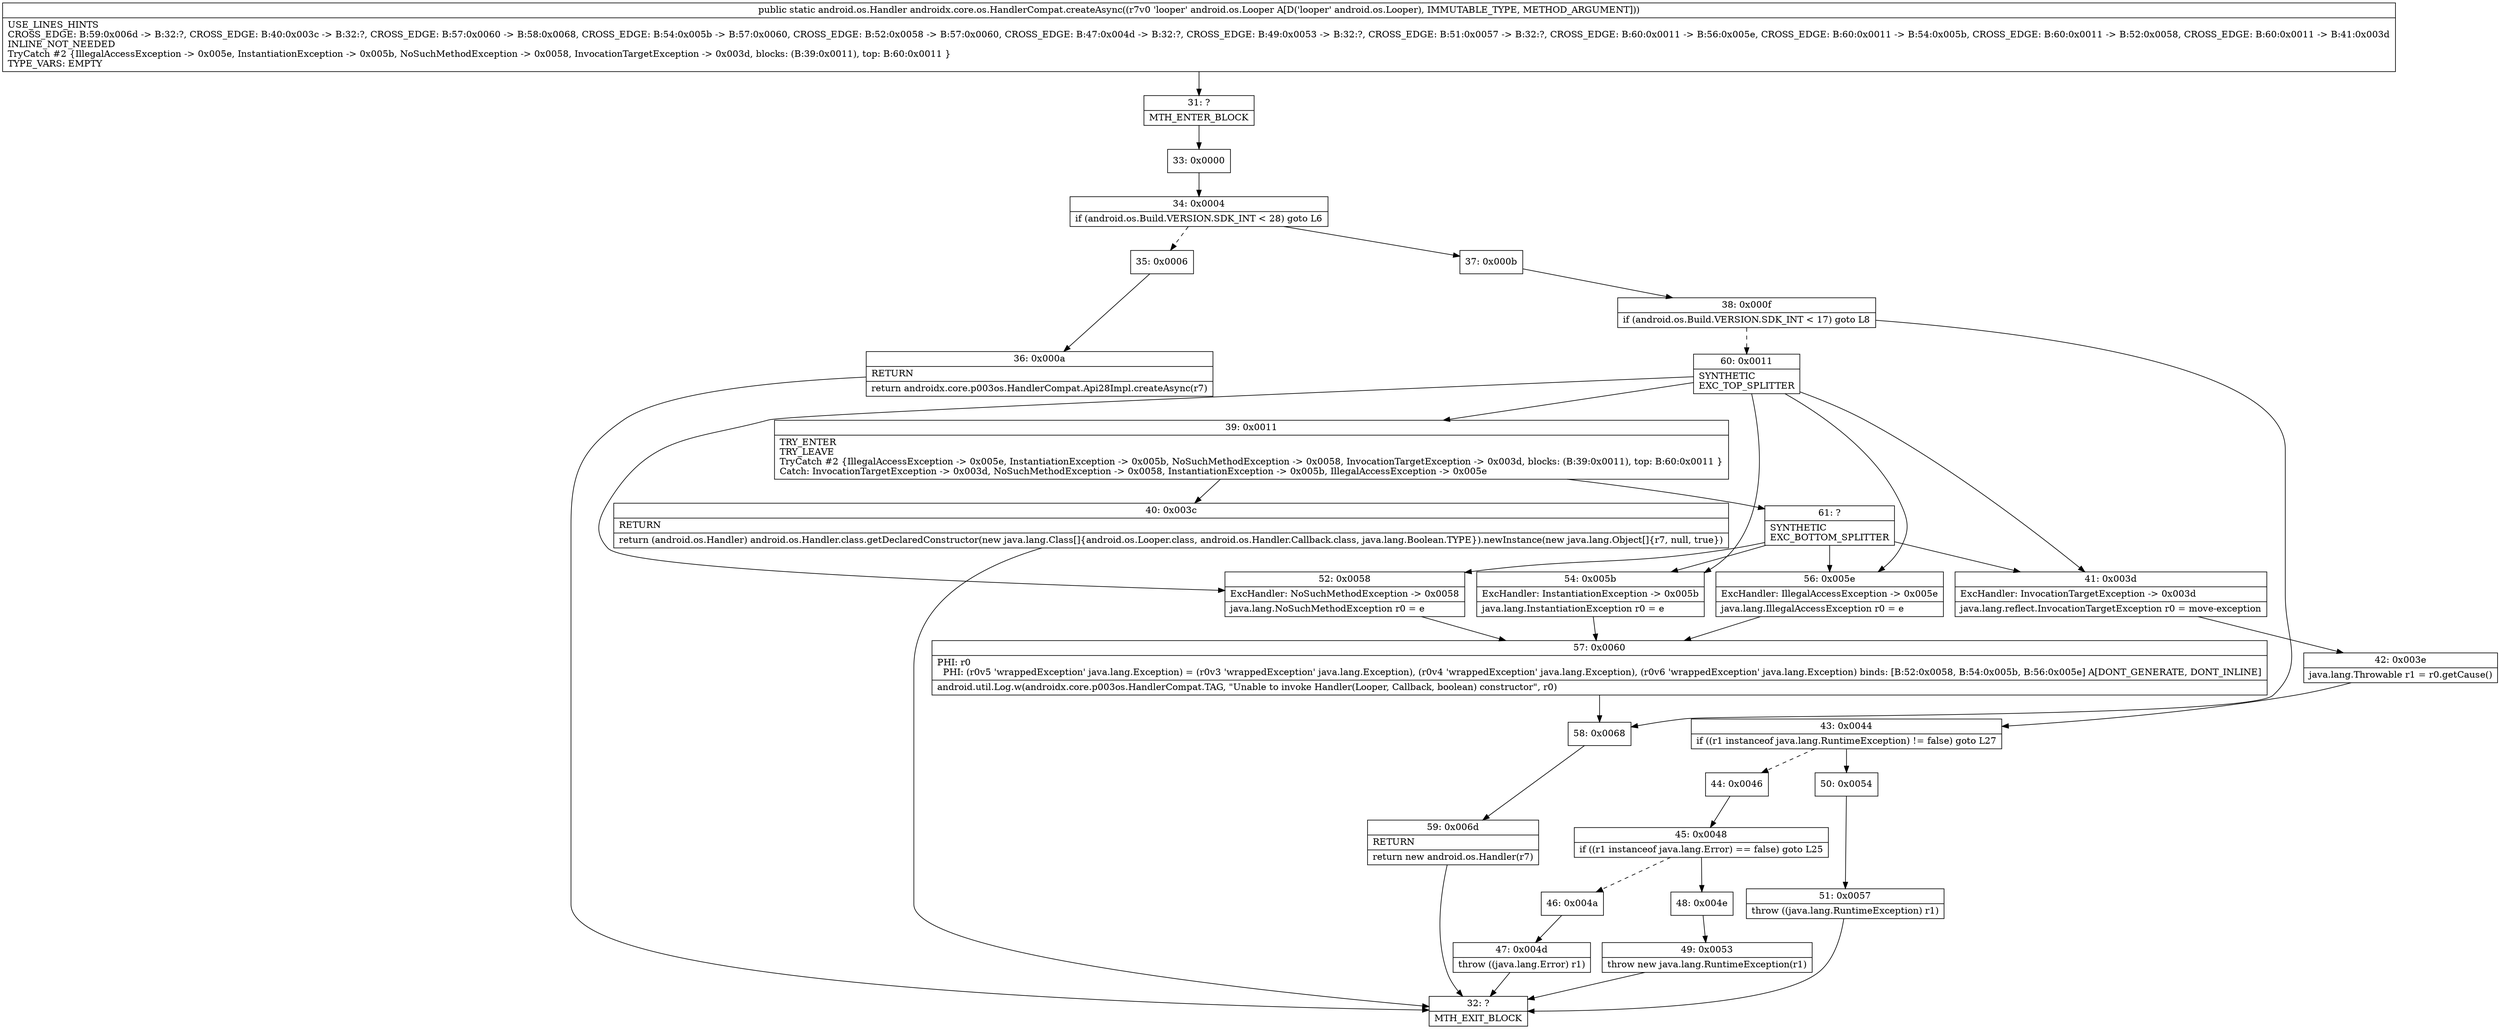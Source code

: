 digraph "CFG forandroidx.core.os.HandlerCompat.createAsync(Landroid\/os\/Looper;)Landroid\/os\/Handler;" {
Node_31 [shape=record,label="{31\:\ ?|MTH_ENTER_BLOCK\l}"];
Node_33 [shape=record,label="{33\:\ 0x0000}"];
Node_34 [shape=record,label="{34\:\ 0x0004|if (android.os.Build.VERSION.SDK_INT \< 28) goto L6\l}"];
Node_35 [shape=record,label="{35\:\ 0x0006}"];
Node_36 [shape=record,label="{36\:\ 0x000a|RETURN\l|return androidx.core.p003os.HandlerCompat.Api28Impl.createAsync(r7)\l}"];
Node_32 [shape=record,label="{32\:\ ?|MTH_EXIT_BLOCK\l}"];
Node_37 [shape=record,label="{37\:\ 0x000b}"];
Node_38 [shape=record,label="{38\:\ 0x000f|if (android.os.Build.VERSION.SDK_INT \< 17) goto L8\l}"];
Node_58 [shape=record,label="{58\:\ 0x0068}"];
Node_59 [shape=record,label="{59\:\ 0x006d|RETURN\l|return new android.os.Handler(r7)\l}"];
Node_60 [shape=record,label="{60\:\ 0x0011|SYNTHETIC\lEXC_TOP_SPLITTER\l}"];
Node_39 [shape=record,label="{39\:\ 0x0011|TRY_ENTER\lTRY_LEAVE\lTryCatch #2 \{IllegalAccessException \-\> 0x005e, InstantiationException \-\> 0x005b, NoSuchMethodException \-\> 0x0058, InvocationTargetException \-\> 0x003d, blocks: (B:39:0x0011), top: B:60:0x0011 \}\lCatch: InvocationTargetException \-\> 0x003d, NoSuchMethodException \-\> 0x0058, InstantiationException \-\> 0x005b, IllegalAccessException \-\> 0x005e\l}"];
Node_40 [shape=record,label="{40\:\ 0x003c|RETURN\l|return (android.os.Handler) android.os.Handler.class.getDeclaredConstructor(new java.lang.Class[]\{android.os.Looper.class, android.os.Handler.Callback.class, java.lang.Boolean.TYPE\}).newInstance(new java.lang.Object[]\{r7, null, true\})\l}"];
Node_61 [shape=record,label="{61\:\ ?|SYNTHETIC\lEXC_BOTTOM_SPLITTER\l}"];
Node_56 [shape=record,label="{56\:\ 0x005e|ExcHandler: IllegalAccessException \-\> 0x005e\l|java.lang.IllegalAccessException r0 = e\l}"];
Node_57 [shape=record,label="{57\:\ 0x0060|PHI: r0 \l  PHI: (r0v5 'wrappedException' java.lang.Exception) = (r0v3 'wrappedException' java.lang.Exception), (r0v4 'wrappedException' java.lang.Exception), (r0v6 'wrappedException' java.lang.Exception) binds: [B:52:0x0058, B:54:0x005b, B:56:0x005e] A[DONT_GENERATE, DONT_INLINE]\l|android.util.Log.w(androidx.core.p003os.HandlerCompat.TAG, \"Unable to invoke Handler(Looper, Callback, boolean) constructor\", r0)\l}"];
Node_54 [shape=record,label="{54\:\ 0x005b|ExcHandler: InstantiationException \-\> 0x005b\l|java.lang.InstantiationException r0 = e\l}"];
Node_52 [shape=record,label="{52\:\ 0x0058|ExcHandler: NoSuchMethodException \-\> 0x0058\l|java.lang.NoSuchMethodException r0 = e\l}"];
Node_41 [shape=record,label="{41\:\ 0x003d|ExcHandler: InvocationTargetException \-\> 0x003d\l|java.lang.reflect.InvocationTargetException r0 = move\-exception\l}"];
Node_42 [shape=record,label="{42\:\ 0x003e|java.lang.Throwable r1 = r0.getCause()\l}"];
Node_43 [shape=record,label="{43\:\ 0x0044|if ((r1 instanceof java.lang.RuntimeException) != false) goto L27\l}"];
Node_44 [shape=record,label="{44\:\ 0x0046}"];
Node_45 [shape=record,label="{45\:\ 0x0048|if ((r1 instanceof java.lang.Error) == false) goto L25\l}"];
Node_46 [shape=record,label="{46\:\ 0x004a}"];
Node_47 [shape=record,label="{47\:\ 0x004d|throw ((java.lang.Error) r1)\l}"];
Node_48 [shape=record,label="{48\:\ 0x004e}"];
Node_49 [shape=record,label="{49\:\ 0x0053|throw new java.lang.RuntimeException(r1)\l}"];
Node_50 [shape=record,label="{50\:\ 0x0054}"];
Node_51 [shape=record,label="{51\:\ 0x0057|throw ((java.lang.RuntimeException) r1)\l}"];
MethodNode[shape=record,label="{public static android.os.Handler androidx.core.os.HandlerCompat.createAsync((r7v0 'looper' android.os.Looper A[D('looper' android.os.Looper), IMMUTABLE_TYPE, METHOD_ARGUMENT]))  | USE_LINES_HINTS\lCROSS_EDGE: B:59:0x006d \-\> B:32:?, CROSS_EDGE: B:40:0x003c \-\> B:32:?, CROSS_EDGE: B:57:0x0060 \-\> B:58:0x0068, CROSS_EDGE: B:54:0x005b \-\> B:57:0x0060, CROSS_EDGE: B:52:0x0058 \-\> B:57:0x0060, CROSS_EDGE: B:47:0x004d \-\> B:32:?, CROSS_EDGE: B:49:0x0053 \-\> B:32:?, CROSS_EDGE: B:51:0x0057 \-\> B:32:?, CROSS_EDGE: B:60:0x0011 \-\> B:56:0x005e, CROSS_EDGE: B:60:0x0011 \-\> B:54:0x005b, CROSS_EDGE: B:60:0x0011 \-\> B:52:0x0058, CROSS_EDGE: B:60:0x0011 \-\> B:41:0x003d\lINLINE_NOT_NEEDED\lTryCatch #2 \{IllegalAccessException \-\> 0x005e, InstantiationException \-\> 0x005b, NoSuchMethodException \-\> 0x0058, InvocationTargetException \-\> 0x003d, blocks: (B:39:0x0011), top: B:60:0x0011 \}\lTYPE_VARS: EMPTY\l}"];
MethodNode -> Node_31;Node_31 -> Node_33;
Node_33 -> Node_34;
Node_34 -> Node_35[style=dashed];
Node_34 -> Node_37;
Node_35 -> Node_36;
Node_36 -> Node_32;
Node_37 -> Node_38;
Node_38 -> Node_58;
Node_38 -> Node_60[style=dashed];
Node_58 -> Node_59;
Node_59 -> Node_32;
Node_60 -> Node_39;
Node_60 -> Node_56;
Node_60 -> Node_54;
Node_60 -> Node_52;
Node_60 -> Node_41;
Node_39 -> Node_40;
Node_39 -> Node_61;
Node_40 -> Node_32;
Node_61 -> Node_56;
Node_61 -> Node_54;
Node_61 -> Node_52;
Node_61 -> Node_41;
Node_56 -> Node_57;
Node_57 -> Node_58;
Node_54 -> Node_57;
Node_52 -> Node_57;
Node_41 -> Node_42;
Node_42 -> Node_43;
Node_43 -> Node_44[style=dashed];
Node_43 -> Node_50;
Node_44 -> Node_45;
Node_45 -> Node_46[style=dashed];
Node_45 -> Node_48;
Node_46 -> Node_47;
Node_47 -> Node_32;
Node_48 -> Node_49;
Node_49 -> Node_32;
Node_50 -> Node_51;
Node_51 -> Node_32;
}

